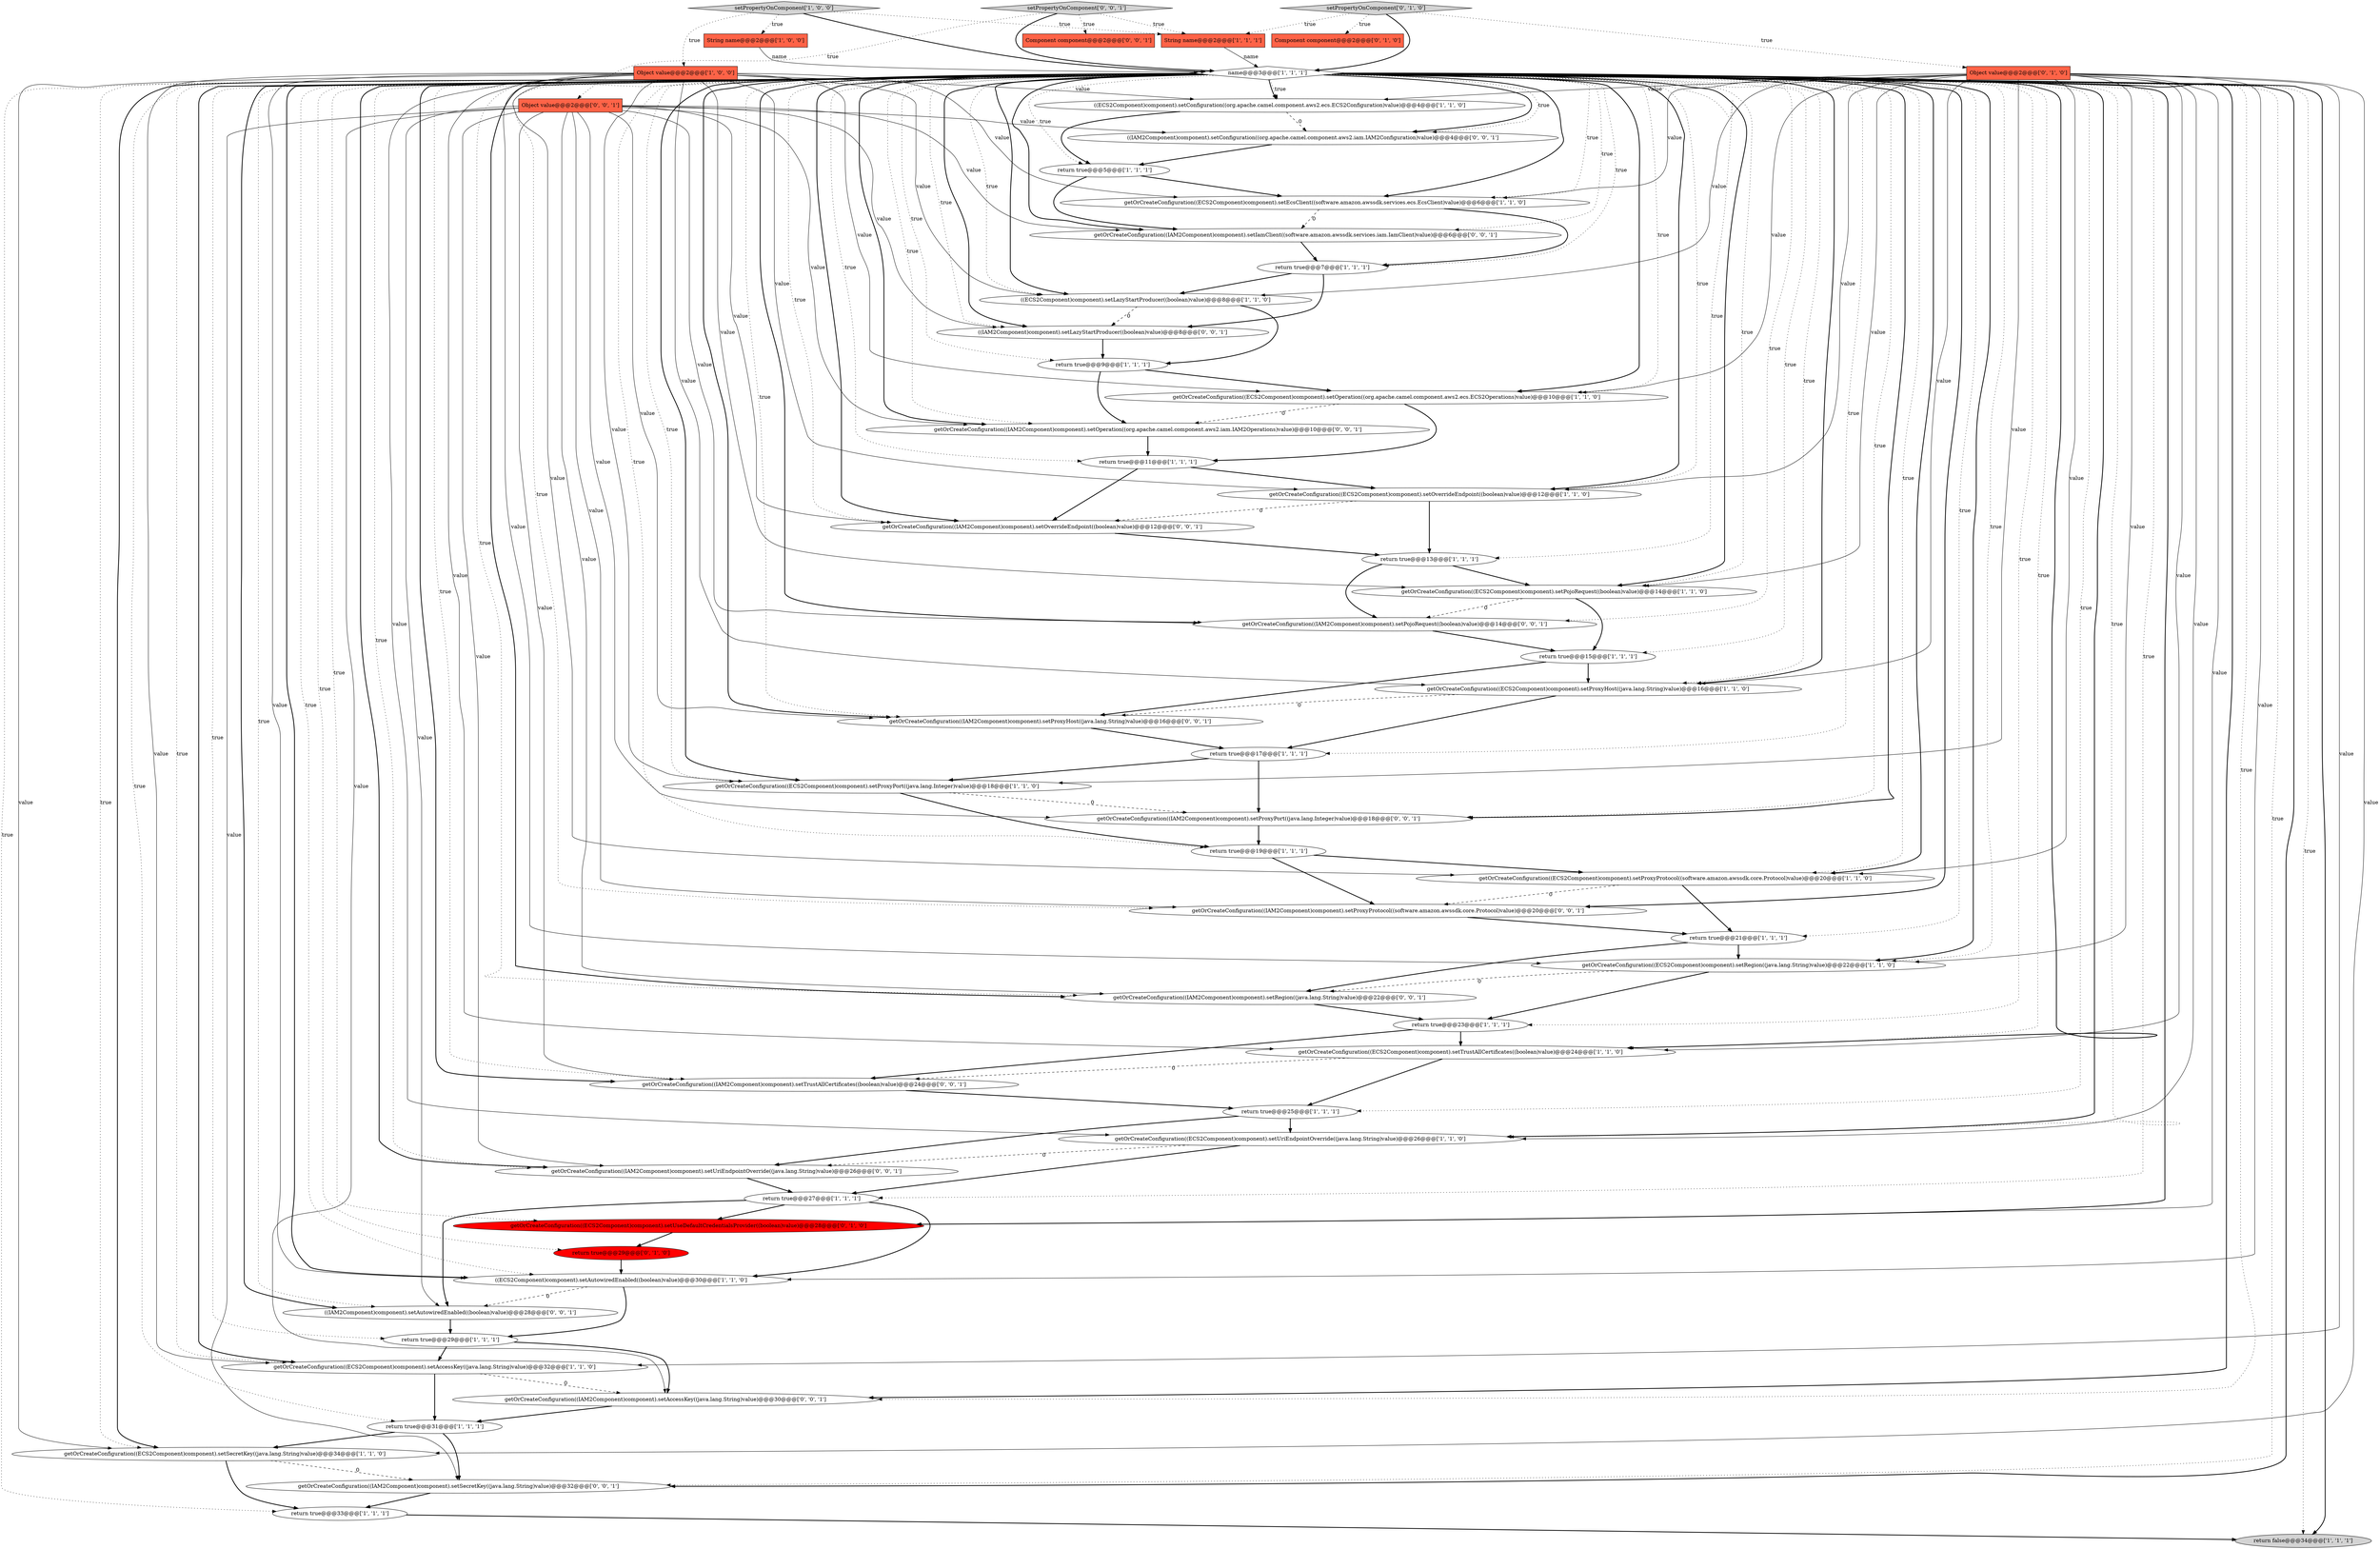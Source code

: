digraph {
42 [style = filled, label = "getOrCreateConfiguration((IAM2Component)component).setSecretKey((java.lang.String)value)@@@32@@@['0', '0', '1']", fillcolor = white, shape = ellipse image = "AAA0AAABBB3BBB"];
22 [style = filled, label = "return true@@@15@@@['1', '1', '1']", fillcolor = white, shape = ellipse image = "AAA0AAABBB1BBB"];
36 [style = filled, label = "setPropertyOnComponent['0', '1', '0']", fillcolor = lightgray, shape = diamond image = "AAA0AAABBB2BBB"];
9 [style = filled, label = "setPropertyOnComponent['1', '0', '0']", fillcolor = lightgray, shape = diamond image = "AAA0AAABBB1BBB"];
50 [style = filled, label = "setPropertyOnComponent['0', '0', '1']", fillcolor = lightgray, shape = diamond image = "AAA0AAABBB3BBB"];
18 [style = filled, label = "Object value@@@2@@@['1', '0', '0']", fillcolor = tomato, shape = box image = "AAA0AAABBB1BBB"];
20 [style = filled, label = "return true@@@33@@@['1', '1', '1']", fillcolor = white, shape = ellipse image = "AAA0AAABBB1BBB"];
29 [style = filled, label = "getOrCreateConfiguration((ECS2Component)component).setOperation((org.apache.camel.component.aws2.ecs.ECS2Operations)value)@@@10@@@['1', '1', '0']", fillcolor = white, shape = ellipse image = "AAA0AAABBB1BBB"];
31 [style = filled, label = "return true@@@7@@@['1', '1', '1']", fillcolor = white, shape = ellipse image = "AAA0AAABBB1BBB"];
54 [style = filled, label = "getOrCreateConfiguration((IAM2Component)component).setRegion((java.lang.String)value)@@@22@@@['0', '0', '1']", fillcolor = white, shape = ellipse image = "AAA0AAABBB3BBB"];
38 [style = filled, label = "Component component@@@2@@@['0', '1', '0']", fillcolor = tomato, shape = box image = "AAA0AAABBB2BBB"];
14 [style = filled, label = "getOrCreateConfiguration((ECS2Component)component).setProxyProtocol((software.amazon.awssdk.core.Protocol)value)@@@20@@@['1', '1', '0']", fillcolor = white, shape = ellipse image = "AAA0AAABBB1BBB"];
24 [style = filled, label = "return false@@@34@@@['1', '1', '1']", fillcolor = lightgray, shape = ellipse image = "AAA0AAABBB1BBB"];
4 [style = filled, label = "getOrCreateConfiguration((ECS2Component)component).setEcsClient((software.amazon.awssdk.services.ecs.EcsClient)value)@@@6@@@['1', '1', '0']", fillcolor = white, shape = ellipse image = "AAA0AAABBB1BBB"];
21 [style = filled, label = "return true@@@9@@@['1', '1', '1']", fillcolor = white, shape = ellipse image = "AAA0AAABBB1BBB"];
1 [style = filled, label = "getOrCreateConfiguration((ECS2Component)component).setRegion((java.lang.String)value)@@@22@@@['1', '1', '0']", fillcolor = white, shape = ellipse image = "AAA0AAABBB1BBB"];
47 [style = filled, label = "Component component@@@2@@@['0', '0', '1']", fillcolor = tomato, shape = box image = "AAA0AAABBB3BBB"];
56 [style = filled, label = "getOrCreateConfiguration((IAM2Component)component).setOperation((org.apache.camel.component.aws2.iam.IAM2Operations)value)@@@10@@@['0', '0', '1']", fillcolor = white, shape = ellipse image = "AAA0AAABBB3BBB"];
16 [style = filled, label = "return true@@@31@@@['1', '1', '1']", fillcolor = white, shape = ellipse image = "AAA0AAABBB1BBB"];
34 [style = filled, label = "getOrCreateConfiguration((ECS2Component)component).setPojoRequest((boolean)value)@@@14@@@['1', '1', '0']", fillcolor = white, shape = ellipse image = "AAA0AAABBB1BBB"];
6 [style = filled, label = "return true@@@5@@@['1', '1', '1']", fillcolor = white, shape = ellipse image = "AAA0AAABBB1BBB"];
2 [style = filled, label = "getOrCreateConfiguration((ECS2Component)component).setSecretKey((java.lang.String)value)@@@34@@@['1', '1', '0']", fillcolor = white, shape = ellipse image = "AAA0AAABBB1BBB"];
39 [style = filled, label = "getOrCreateConfiguration((ECS2Component)component).setUseDefaultCredentialsProvider((boolean)value)@@@28@@@['0', '1', '0']", fillcolor = red, shape = ellipse image = "AAA1AAABBB2BBB"];
25 [style = filled, label = "((ECS2Component)component).setAutowiredEnabled((boolean)value)@@@30@@@['1', '1', '0']", fillcolor = white, shape = ellipse image = "AAA0AAABBB1BBB"];
26 [style = filled, label = "getOrCreateConfiguration((ECS2Component)component).setProxyHost((java.lang.String)value)@@@16@@@['1', '1', '0']", fillcolor = white, shape = ellipse image = "AAA0AAABBB1BBB"];
33 [style = filled, label = "return true@@@13@@@['1', '1', '1']", fillcolor = white, shape = ellipse image = "AAA0AAABBB1BBB"];
32 [style = filled, label = "String name@@@2@@@['1', '1', '1']", fillcolor = tomato, shape = box image = "AAA0AAABBB1BBB"];
43 [style = filled, label = "getOrCreateConfiguration((IAM2Component)component).setAccessKey((java.lang.String)value)@@@30@@@['0', '0', '1']", fillcolor = white, shape = ellipse image = "AAA0AAABBB3BBB"];
51 [style = filled, label = "getOrCreateConfiguration((IAM2Component)component).setProxyProtocol((software.amazon.awssdk.core.Protocol)value)@@@20@@@['0', '0', '1']", fillcolor = white, shape = ellipse image = "AAA0AAABBB3BBB"];
57 [style = filled, label = "((IAM2Component)component).setLazyStartProducer((boolean)value)@@@8@@@['0', '0', '1']", fillcolor = white, shape = ellipse image = "AAA0AAABBB3BBB"];
15 [style = filled, label = "return true@@@25@@@['1', '1', '1']", fillcolor = white, shape = ellipse image = "AAA0AAABBB1BBB"];
7 [style = filled, label = "return true@@@19@@@['1', '1', '1']", fillcolor = white, shape = ellipse image = "AAA0AAABBB1BBB"];
53 [style = filled, label = "getOrCreateConfiguration((IAM2Component)component).setTrustAllCertificates((boolean)value)@@@24@@@['0', '0', '1']", fillcolor = white, shape = ellipse image = "AAA0AAABBB3BBB"];
44 [style = filled, label = "Object value@@@2@@@['0', '0', '1']", fillcolor = tomato, shape = box image = "AAA0AAABBB3BBB"];
55 [style = filled, label = "getOrCreateConfiguration((IAM2Component)component).setIamClient((software.amazon.awssdk.services.iam.IamClient)value)@@@6@@@['0', '0', '1']", fillcolor = white, shape = ellipse image = "AAA0AAABBB3BBB"];
37 [style = filled, label = "Object value@@@2@@@['0', '1', '0']", fillcolor = tomato, shape = box image = "AAA0AAABBB2BBB"];
10 [style = filled, label = "getOrCreateConfiguration((ECS2Component)component).setOverrideEndpoint((boolean)value)@@@12@@@['1', '1', '0']", fillcolor = white, shape = ellipse image = "AAA0AAABBB1BBB"];
40 [style = filled, label = "return true@@@29@@@['0', '1', '0']", fillcolor = red, shape = ellipse image = "AAA1AAABBB2BBB"];
23 [style = filled, label = "getOrCreateConfiguration((ECS2Component)component).setProxyPort((java.lang.Integer)value)@@@18@@@['1', '1', '0']", fillcolor = white, shape = ellipse image = "AAA0AAABBB1BBB"];
0 [style = filled, label = "return true@@@17@@@['1', '1', '1']", fillcolor = white, shape = ellipse image = "AAA0AAABBB1BBB"];
3 [style = filled, label = "getOrCreateConfiguration((ECS2Component)component).setUriEndpointOverride((java.lang.String)value)@@@26@@@['1', '1', '0']", fillcolor = white, shape = ellipse image = "AAA0AAABBB1BBB"];
13 [style = filled, label = "return true@@@11@@@['1', '1', '1']", fillcolor = white, shape = ellipse image = "AAA0AAABBB1BBB"];
27 [style = filled, label = "getOrCreateConfiguration((ECS2Component)component).setAccessKey((java.lang.String)value)@@@32@@@['1', '1', '0']", fillcolor = white, shape = ellipse image = "AAA0AAABBB1BBB"];
35 [style = filled, label = "return true@@@23@@@['1', '1', '1']", fillcolor = white, shape = ellipse image = "AAA0AAABBB1BBB"];
11 [style = filled, label = "getOrCreateConfiguration((ECS2Component)component).setTrustAllCertificates((boolean)value)@@@24@@@['1', '1', '0']", fillcolor = white, shape = ellipse image = "AAA0AAABBB1BBB"];
12 [style = filled, label = "return true@@@21@@@['1', '1', '1']", fillcolor = white, shape = ellipse image = "AAA0AAABBB1BBB"];
45 [style = filled, label = "getOrCreateConfiguration((IAM2Component)component).setPojoRequest((boolean)value)@@@14@@@['0', '0', '1']", fillcolor = white, shape = ellipse image = "AAA0AAABBB3BBB"];
52 [style = filled, label = "getOrCreateConfiguration((IAM2Component)component).setUriEndpointOverride((java.lang.String)value)@@@26@@@['0', '0', '1']", fillcolor = white, shape = ellipse image = "AAA0AAABBB3BBB"];
58 [style = filled, label = "getOrCreateConfiguration((IAM2Component)component).setProxyHost((java.lang.String)value)@@@16@@@['0', '0', '1']", fillcolor = white, shape = ellipse image = "AAA0AAABBB3BBB"];
30 [style = filled, label = "String name@@@2@@@['1', '0', '0']", fillcolor = tomato, shape = box image = "AAA0AAABBB1BBB"];
48 [style = filled, label = "getOrCreateConfiguration((IAM2Component)component).setProxyPort((java.lang.Integer)value)@@@18@@@['0', '0', '1']", fillcolor = white, shape = ellipse image = "AAA0AAABBB3BBB"];
17 [style = filled, label = "((ECS2Component)component).setConfiguration((org.apache.camel.component.aws2.ecs.ECS2Configuration)value)@@@4@@@['1', '1', '0']", fillcolor = white, shape = ellipse image = "AAA0AAABBB1BBB"];
8 [style = filled, label = "return true@@@27@@@['1', '1', '1']", fillcolor = white, shape = ellipse image = "AAA0AAABBB1BBB"];
49 [style = filled, label = "((IAM2Component)component).setConfiguration((org.apache.camel.component.aws2.iam.IAM2Configuration)value)@@@4@@@['0', '0', '1']", fillcolor = white, shape = ellipse image = "AAA0AAABBB3BBB"];
5 [style = filled, label = "name@@@3@@@['1', '1', '1']", fillcolor = white, shape = diamond image = "AAA0AAABBB1BBB"];
41 [style = filled, label = "((IAM2Component)component).setAutowiredEnabled((boolean)value)@@@28@@@['0', '0', '1']", fillcolor = white, shape = ellipse image = "AAA0AAABBB3BBB"];
19 [style = filled, label = "((ECS2Component)component).setLazyStartProducer((boolean)value)@@@8@@@['1', '1', '0']", fillcolor = white, shape = ellipse image = "AAA0AAABBB1BBB"];
46 [style = filled, label = "getOrCreateConfiguration((IAM2Component)component).setOverrideEndpoint((boolean)value)@@@12@@@['0', '0', '1']", fillcolor = white, shape = ellipse image = "AAA0AAABBB3BBB"];
28 [style = filled, label = "return true@@@29@@@['1', '1', '1']", fillcolor = white, shape = ellipse image = "AAA0AAABBB1BBB"];
5->3 [style = bold, label=""];
2->42 [style = dashed, label="0"];
11->53 [style = dashed, label="0"];
5->55 [style = bold, label=""];
52->8 [style = bold, label=""];
18->23 [style = solid, label="value"];
58->0 [style = bold, label=""];
5->19 [style = dotted, label="true"];
23->48 [style = dashed, label="0"];
44->52 [style = solid, label="value"];
44->56 [style = solid, label="value"];
37->2 [style = solid, label="value"];
5->23 [style = dotted, label="true"];
5->1 [style = dotted, label="true"];
40->25 [style = bold, label=""];
5->57 [style = dotted, label="true"];
37->23 [style = solid, label="value"];
37->19 [style = solid, label="value"];
5->45 [style = bold, label=""];
5->12 [style = dotted, label="true"];
36->38 [style = dotted, label="true"];
5->48 [style = dotted, label="true"];
41->28 [style = bold, label=""];
5->34 [style = bold, label=""];
7->14 [style = bold, label=""];
37->3 [style = solid, label="value"];
5->24 [style = dotted, label="true"];
18->26 [style = solid, label="value"];
5->13 [style = dotted, label="true"];
5->43 [style = dotted, label="true"];
5->11 [style = dotted, label="true"];
5->49 [style = bold, label=""];
21->56 [style = bold, label=""];
28->43 [style = bold, label=""];
50->5 [style = bold, label=""];
5->22 [style = dotted, label="true"];
15->52 [style = bold, label=""];
45->22 [style = bold, label=""];
29->56 [style = dashed, label="0"];
26->58 [style = dashed, label="0"];
44->43 [style = solid, label="value"];
37->25 [style = solid, label="value"];
9->5 [style = bold, label=""];
13->46 [style = bold, label=""];
33->45 [style = bold, label=""];
18->17 [style = solid, label="value"];
16->42 [style = bold, label=""];
5->29 [style = dotted, label="true"];
55->31 [style = bold, label=""];
8->39 [style = bold, label=""];
44->48 [style = solid, label="value"];
12->54 [style = bold, label=""];
44->54 [style = solid, label="value"];
9->32 [style = dotted, label="true"];
18->4 [style = solid, label="value"];
5->29 [style = bold, label=""];
5->10 [style = bold, label=""];
43->16 [style = bold, label=""];
44->45 [style = solid, label="value"];
25->28 [style = bold, label=""];
2->20 [style = bold, label=""];
44->49 [style = solid, label="value"];
18->14 [style = solid, label="value"];
5->23 [style = bold, label=""];
37->34 [style = solid, label="value"];
5->39 [style = bold, label=""];
32->5 [style = solid, label="name"];
5->49 [style = dotted, label="true"];
50->44 [style = dotted, label="true"];
5->6 [style = dotted, label="true"];
1->35 [style = bold, label=""];
5->33 [style = dotted, label="true"];
5->3 [style = dotted, label="true"];
27->16 [style = bold, label=""];
5->17 [style = bold, label=""];
12->1 [style = bold, label=""];
25->41 [style = dashed, label="0"];
5->4 [style = dotted, label="true"];
5->25 [style = bold, label=""];
37->1 [style = solid, label="value"];
5->57 [style = bold, label=""];
5->1 [style = bold, label=""];
6->4 [style = bold, label=""];
26->0 [style = bold, label=""];
4->55 [style = dashed, label="0"];
7->51 [style = bold, label=""];
21->29 [style = bold, label=""];
0->23 [style = bold, label=""];
5->34 [style = dotted, label="true"];
5->52 [style = dotted, label="true"];
5->42 [style = dotted, label="true"];
31->57 [style = bold, label=""];
5->25 [style = dotted, label="true"];
57->21 [style = bold, label=""];
5->7 [style = dotted, label="true"];
56->13 [style = bold, label=""];
46->33 [style = bold, label=""];
18->3 [style = solid, label="value"];
5->53 [style = bold, label=""];
0->48 [style = bold, label=""];
37->27 [style = solid, label="value"];
5->52 [style = bold, label=""];
5->26 [style = dotted, label="true"];
5->11 [style = bold, label=""];
23->7 [style = bold, label=""];
5->8 [style = dotted, label="true"];
37->29 [style = solid, label="value"];
44->42 [style = solid, label="value"];
13->10 [style = bold, label=""];
22->26 [style = bold, label=""];
27->43 [style = dashed, label="0"];
54->35 [style = bold, label=""];
1->54 [style = dashed, label="0"];
8->41 [style = bold, label=""];
17->6 [style = bold, label=""];
5->41 [style = dotted, label="true"];
37->39 [style = solid, label="value"];
5->10 [style = dotted, label="true"];
18->19 [style = solid, label="value"];
5->31 [style = dotted, label="true"];
51->12 [style = bold, label=""];
5->26 [style = bold, label=""];
18->25 [style = solid, label="value"];
18->29 [style = solid, label="value"];
44->53 [style = solid, label="value"];
36->32 [style = dotted, label="true"];
5->0 [style = dotted, label="true"];
44->46 [style = solid, label="value"];
34->45 [style = dashed, label="0"];
15->3 [style = bold, label=""];
5->15 [style = dotted, label="true"];
36->37 [style = dotted, label="true"];
6->55 [style = bold, label=""];
5->19 [style = bold, label=""];
4->31 [style = bold, label=""];
10->46 [style = dashed, label="0"];
44->55 [style = solid, label="value"];
5->35 [style = dotted, label="true"];
44->58 [style = solid, label="value"];
44->41 [style = solid, label="value"];
22->58 [style = bold, label=""];
5->53 [style = dotted, label="true"];
39->40 [style = bold, label=""];
5->45 [style = dotted, label="true"];
5->24 [style = bold, label=""];
3->8 [style = bold, label=""];
5->4 [style = bold, label=""];
5->27 [style = dotted, label="true"];
5->16 [style = dotted, label="true"];
5->46 [style = dotted, label="true"];
5->39 [style = dotted, label="true"];
44->51 [style = solid, label="value"];
37->11 [style = solid, label="value"];
5->21 [style = dotted, label="true"];
18->27 [style = solid, label="value"];
18->10 [style = solid, label="value"];
10->33 [style = bold, label=""];
36->5 [style = bold, label=""];
5->58 [style = bold, label=""];
48->7 [style = bold, label=""];
18->2 [style = solid, label="value"];
9->30 [style = dotted, label="true"];
30->5 [style = solid, label="name"];
5->28 [style = dotted, label="true"];
31->19 [style = bold, label=""];
49->6 [style = bold, label=""];
35->53 [style = bold, label=""];
5->2 [style = dotted, label="true"];
37->26 [style = solid, label="value"];
19->21 [style = bold, label=""];
5->17 [style = dotted, label="true"];
5->51 [style = dotted, label="true"];
3->52 [style = dashed, label="0"];
5->54 [style = bold, label=""];
5->14 [style = dotted, label="true"];
37->14 [style = solid, label="value"];
5->51 [style = bold, label=""];
5->40 [style = dotted, label="true"];
5->56 [style = bold, label=""];
5->56 [style = dotted, label="true"];
18->1 [style = solid, label="value"];
5->58 [style = dotted, label="true"];
19->57 [style = dashed, label="0"];
42->20 [style = bold, label=""];
14->51 [style = dashed, label="0"];
5->14 [style = bold, label=""];
37->10 [style = solid, label="value"];
16->2 [style = bold, label=""];
17->49 [style = dashed, label="0"];
50->47 [style = dotted, label="true"];
11->15 [style = bold, label=""];
34->22 [style = bold, label=""];
37->17 [style = solid, label="value"];
18->34 [style = solid, label="value"];
5->43 [style = bold, label=""];
5->2 [style = bold, label=""];
5->41 [style = bold, label=""];
18->11 [style = solid, label="value"];
14->12 [style = bold, label=""];
50->32 [style = dotted, label="true"];
5->48 [style = bold, label=""];
5->54 [style = dotted, label="true"];
9->18 [style = dotted, label="true"];
5->20 [style = dotted, label="true"];
53->15 [style = bold, label=""];
37->4 [style = solid, label="value"];
5->27 [style = bold, label=""];
28->27 [style = bold, label=""];
5->55 [style = dotted, label="true"];
5->42 [style = bold, label=""];
20->24 [style = bold, label=""];
44->57 [style = solid, label="value"];
33->34 [style = bold, label=""];
8->25 [style = bold, label=""];
5->46 [style = bold, label=""];
35->11 [style = bold, label=""];
29->13 [style = bold, label=""];
}
